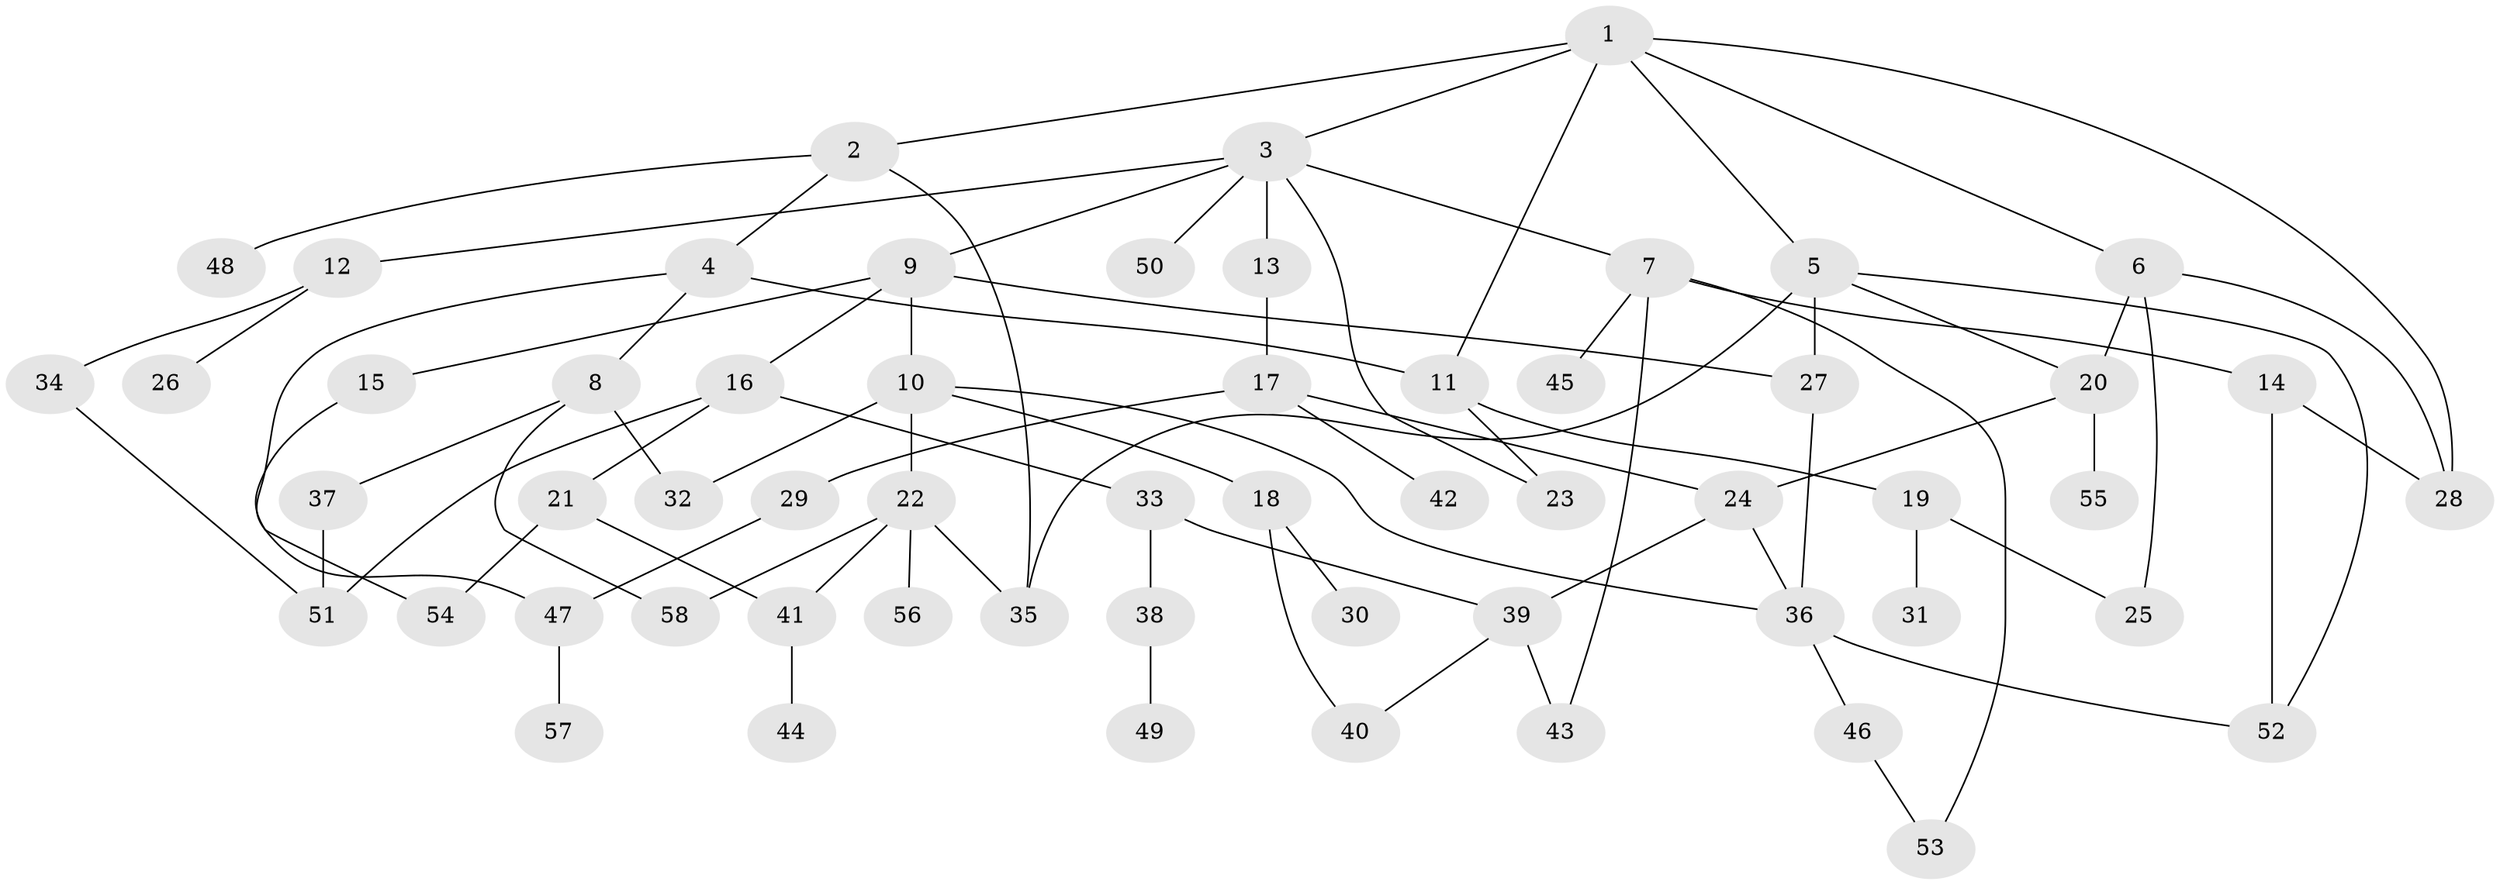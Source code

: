 // Generated by graph-tools (version 1.1) at 2025/13/03/09/25 04:13:29]
// undirected, 58 vertices, 82 edges
graph export_dot {
graph [start="1"]
  node [color=gray90,style=filled];
  1;
  2;
  3;
  4;
  5;
  6;
  7;
  8;
  9;
  10;
  11;
  12;
  13;
  14;
  15;
  16;
  17;
  18;
  19;
  20;
  21;
  22;
  23;
  24;
  25;
  26;
  27;
  28;
  29;
  30;
  31;
  32;
  33;
  34;
  35;
  36;
  37;
  38;
  39;
  40;
  41;
  42;
  43;
  44;
  45;
  46;
  47;
  48;
  49;
  50;
  51;
  52;
  53;
  54;
  55;
  56;
  57;
  58;
  1 -- 2;
  1 -- 3;
  1 -- 5;
  1 -- 6;
  1 -- 28;
  1 -- 11;
  2 -- 4;
  2 -- 48;
  2 -- 35;
  3 -- 7;
  3 -- 9;
  3 -- 12;
  3 -- 13;
  3 -- 50;
  3 -- 23;
  4 -- 8;
  4 -- 11;
  4 -- 47;
  5 -- 35;
  5 -- 20;
  5 -- 27;
  5 -- 52;
  6 -- 20;
  6 -- 25;
  6 -- 28;
  7 -- 14;
  7 -- 43;
  7 -- 45;
  7 -- 53;
  8 -- 32;
  8 -- 37;
  8 -- 58;
  9 -- 10;
  9 -- 15;
  9 -- 16;
  9 -- 27;
  10 -- 18;
  10 -- 22;
  10 -- 32;
  10 -- 36;
  11 -- 19;
  11 -- 23;
  12 -- 26;
  12 -- 34;
  13 -- 17;
  14 -- 28;
  14 -- 52;
  15 -- 54;
  16 -- 21;
  16 -- 33;
  16 -- 51;
  17 -- 29;
  17 -- 42;
  17 -- 24;
  18 -- 30;
  18 -- 40;
  19 -- 25;
  19 -- 31;
  20 -- 24;
  20 -- 55;
  21 -- 41;
  21 -- 54;
  22 -- 35;
  22 -- 56;
  22 -- 58;
  22 -- 41;
  24 -- 36;
  24 -- 39;
  27 -- 36;
  29 -- 47;
  33 -- 38;
  33 -- 39;
  34 -- 51;
  36 -- 46;
  36 -- 52;
  37 -- 51;
  38 -- 49;
  39 -- 43;
  39 -- 40;
  41 -- 44;
  46 -- 53;
  47 -- 57;
}
